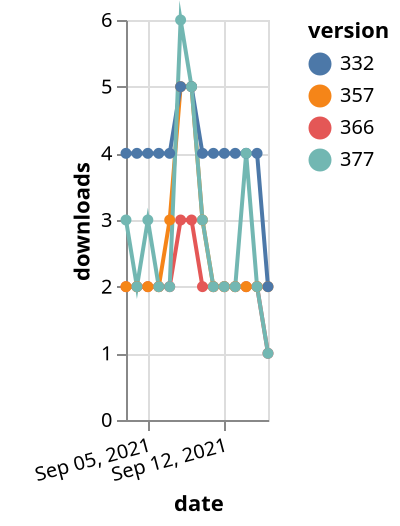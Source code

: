 {"$schema": "https://vega.github.io/schema/vega-lite/v5.json", "description": "A simple bar chart with embedded data.", "data": {"values": [{"date": "2021-09-03", "total": 2308, "delta": 2, "version": "366"}, {"date": "2021-09-04", "total": 2310, "delta": 2, "version": "366"}, {"date": "2021-09-05", "total": 2312, "delta": 2, "version": "366"}, {"date": "2021-09-06", "total": 2314, "delta": 2, "version": "366"}, {"date": "2021-09-07", "total": 2316, "delta": 2, "version": "366"}, {"date": "2021-09-08", "total": 2319, "delta": 3, "version": "366"}, {"date": "2021-09-09", "total": 2322, "delta": 3, "version": "366"}, {"date": "2021-09-10", "total": 2324, "delta": 2, "version": "366"}, {"date": "2021-09-11", "total": 2326, "delta": 2, "version": "366"}, {"date": "2021-09-12", "total": 2328, "delta": 2, "version": "366"}, {"date": "2021-09-13", "total": 2330, "delta": 2, "version": "366"}, {"date": "2021-09-14", "total": 2332, "delta": 2, "version": "366"}, {"date": "2021-09-15", "total": 2334, "delta": 2, "version": "366"}, {"date": "2021-09-16", "total": 2335, "delta": 1, "version": "366"}, {"date": "2021-09-03", "total": 2910, "delta": 2, "version": "357"}, {"date": "2021-09-04", "total": 2912, "delta": 2, "version": "357"}, {"date": "2021-09-05", "total": 2914, "delta": 2, "version": "357"}, {"date": "2021-09-06", "total": 2916, "delta": 2, "version": "357"}, {"date": "2021-09-07", "total": 2919, "delta": 3, "version": "357"}, {"date": "2021-09-08", "total": 2924, "delta": 5, "version": "357"}, {"date": "2021-09-09", "total": 2929, "delta": 5, "version": "357"}, {"date": "2021-09-10", "total": 2932, "delta": 3, "version": "357"}, {"date": "2021-09-11", "total": 2934, "delta": 2, "version": "357"}, {"date": "2021-09-12", "total": 2936, "delta": 2, "version": "357"}, {"date": "2021-09-13", "total": 2938, "delta": 2, "version": "357"}, {"date": "2021-09-14", "total": 2940, "delta": 2, "version": "357"}, {"date": "2021-09-15", "total": 2942, "delta": 2, "version": "357"}, {"date": "2021-09-16", "total": 2944, "delta": 2, "version": "357"}, {"date": "2021-09-03", "total": 4913, "delta": 4, "version": "332"}, {"date": "2021-09-04", "total": 4917, "delta": 4, "version": "332"}, {"date": "2021-09-05", "total": 4921, "delta": 4, "version": "332"}, {"date": "2021-09-06", "total": 4925, "delta": 4, "version": "332"}, {"date": "2021-09-07", "total": 4929, "delta": 4, "version": "332"}, {"date": "2021-09-08", "total": 4934, "delta": 5, "version": "332"}, {"date": "2021-09-09", "total": 4939, "delta": 5, "version": "332"}, {"date": "2021-09-10", "total": 4943, "delta": 4, "version": "332"}, {"date": "2021-09-11", "total": 4947, "delta": 4, "version": "332"}, {"date": "2021-09-12", "total": 4951, "delta": 4, "version": "332"}, {"date": "2021-09-13", "total": 4955, "delta": 4, "version": "332"}, {"date": "2021-09-14", "total": 4959, "delta": 4, "version": "332"}, {"date": "2021-09-15", "total": 4963, "delta": 4, "version": "332"}, {"date": "2021-09-16", "total": 4965, "delta": 2, "version": "332"}, {"date": "2021-09-03", "total": 2127, "delta": 3, "version": "377"}, {"date": "2021-09-04", "total": 2129, "delta": 2, "version": "377"}, {"date": "2021-09-05", "total": 2132, "delta": 3, "version": "377"}, {"date": "2021-09-06", "total": 2134, "delta": 2, "version": "377"}, {"date": "2021-09-07", "total": 2136, "delta": 2, "version": "377"}, {"date": "2021-09-08", "total": 2142, "delta": 6, "version": "377"}, {"date": "2021-09-09", "total": 2147, "delta": 5, "version": "377"}, {"date": "2021-09-10", "total": 2150, "delta": 3, "version": "377"}, {"date": "2021-09-11", "total": 2152, "delta": 2, "version": "377"}, {"date": "2021-09-12", "total": 2154, "delta": 2, "version": "377"}, {"date": "2021-09-13", "total": 2156, "delta": 2, "version": "377"}, {"date": "2021-09-14", "total": 2160, "delta": 4, "version": "377"}, {"date": "2021-09-15", "total": 2162, "delta": 2, "version": "377"}, {"date": "2021-09-16", "total": 2163, "delta": 1, "version": "377"}]}, "width": "container", "mark": {"type": "line", "point": {"filled": true}}, "encoding": {"x": {"field": "date", "type": "temporal", "timeUnit": "yearmonthdate", "title": "date", "axis": {"labelAngle": -15}}, "y": {"field": "delta", "type": "quantitative", "title": "downloads"}, "color": {"field": "version", "type": "nominal"}, "tooltip": {"field": "delta"}}}
